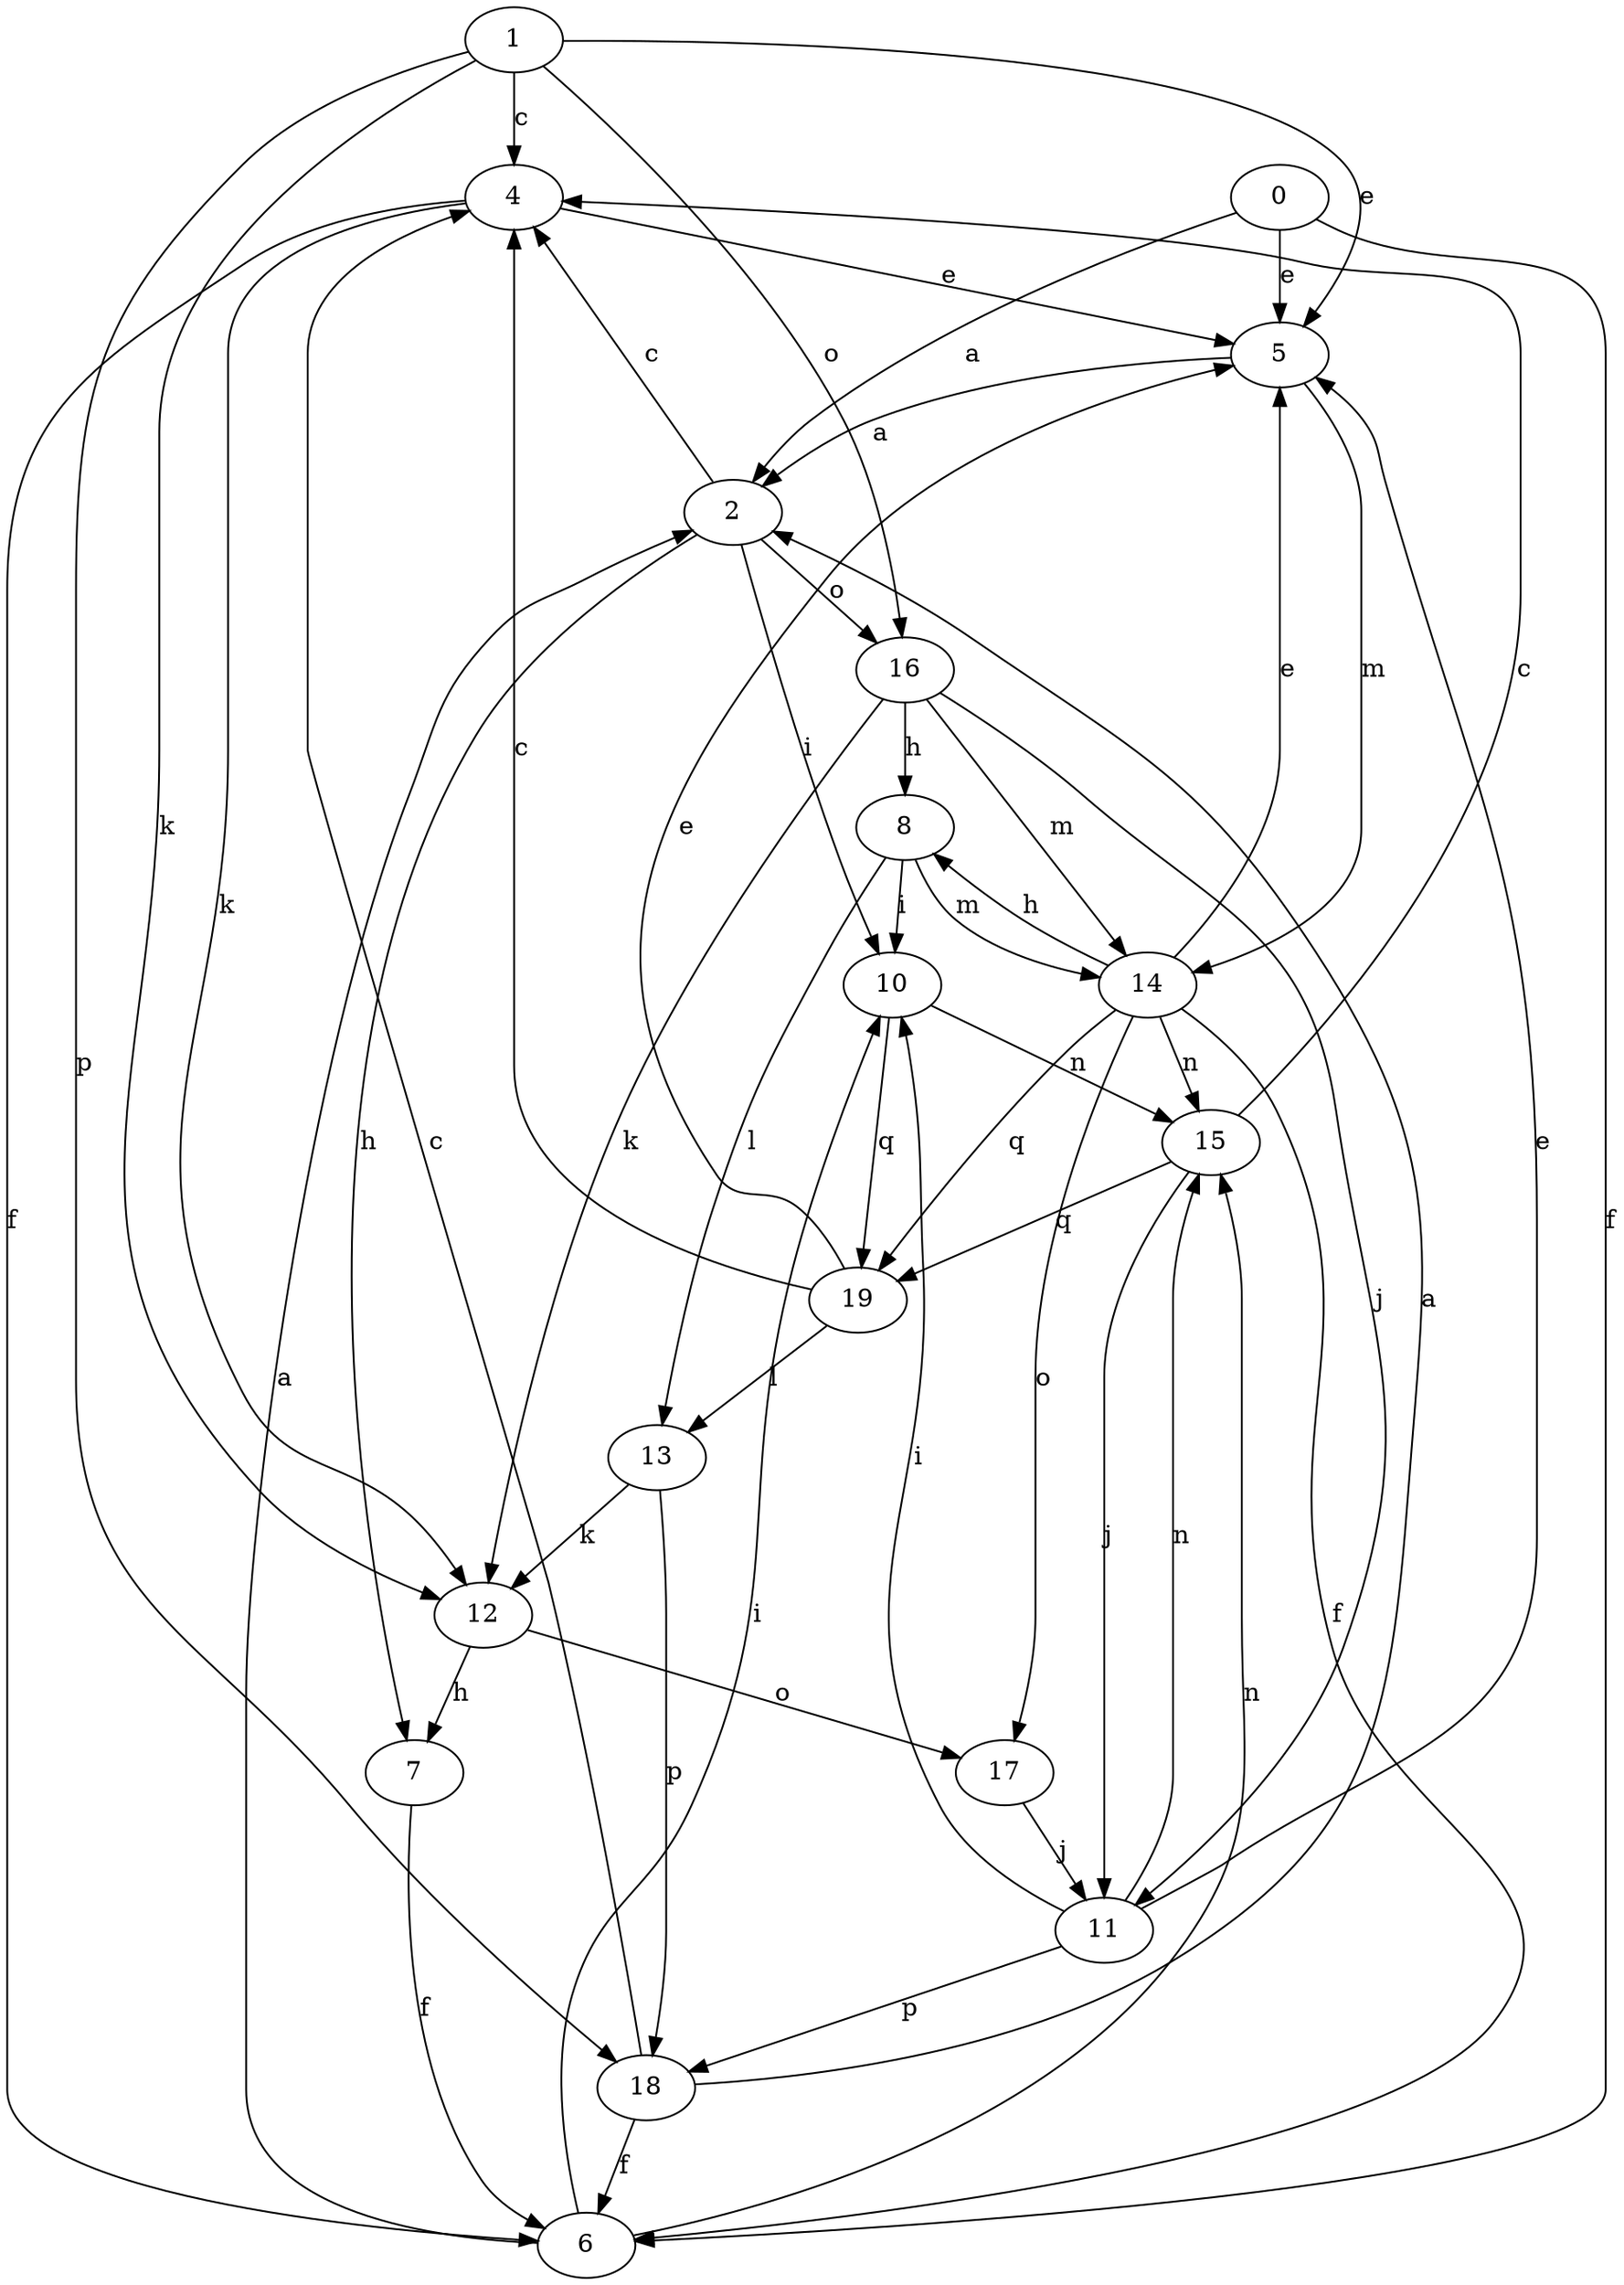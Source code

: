 strict digraph  {
1;
2;
4;
5;
6;
7;
8;
10;
11;
12;
13;
14;
15;
0;
16;
17;
18;
19;
1 -> 4  [label=c];
1 -> 5  [label=e];
1 -> 12  [label=k];
1 -> 16  [label=o];
1 -> 18  [label=p];
2 -> 4  [label=c];
2 -> 7  [label=h];
2 -> 10  [label=i];
2 -> 16  [label=o];
4 -> 5  [label=e];
4 -> 6  [label=f];
4 -> 12  [label=k];
5 -> 2  [label=a];
5 -> 14  [label=m];
6 -> 2  [label=a];
6 -> 10  [label=i];
6 -> 15  [label=n];
7 -> 6  [label=f];
8 -> 10  [label=i];
8 -> 13  [label=l];
8 -> 14  [label=m];
10 -> 15  [label=n];
10 -> 19  [label=q];
11 -> 5  [label=e];
11 -> 10  [label=i];
11 -> 15  [label=n];
11 -> 18  [label=p];
12 -> 7  [label=h];
12 -> 17  [label=o];
13 -> 12  [label=k];
13 -> 18  [label=p];
14 -> 5  [label=e];
14 -> 6  [label=f];
14 -> 8  [label=h];
14 -> 15  [label=n];
14 -> 17  [label=o];
14 -> 19  [label=q];
15 -> 4  [label=c];
15 -> 11  [label=j];
15 -> 19  [label=q];
0 -> 2  [label=a];
0 -> 5  [label=e];
0 -> 6  [label=f];
16 -> 8  [label=h];
16 -> 11  [label=j];
16 -> 12  [label=k];
16 -> 14  [label=m];
17 -> 11  [label=j];
18 -> 2  [label=a];
18 -> 4  [label=c];
18 -> 6  [label=f];
19 -> 4  [label=c];
19 -> 5  [label=e];
19 -> 13  [label=l];
}
